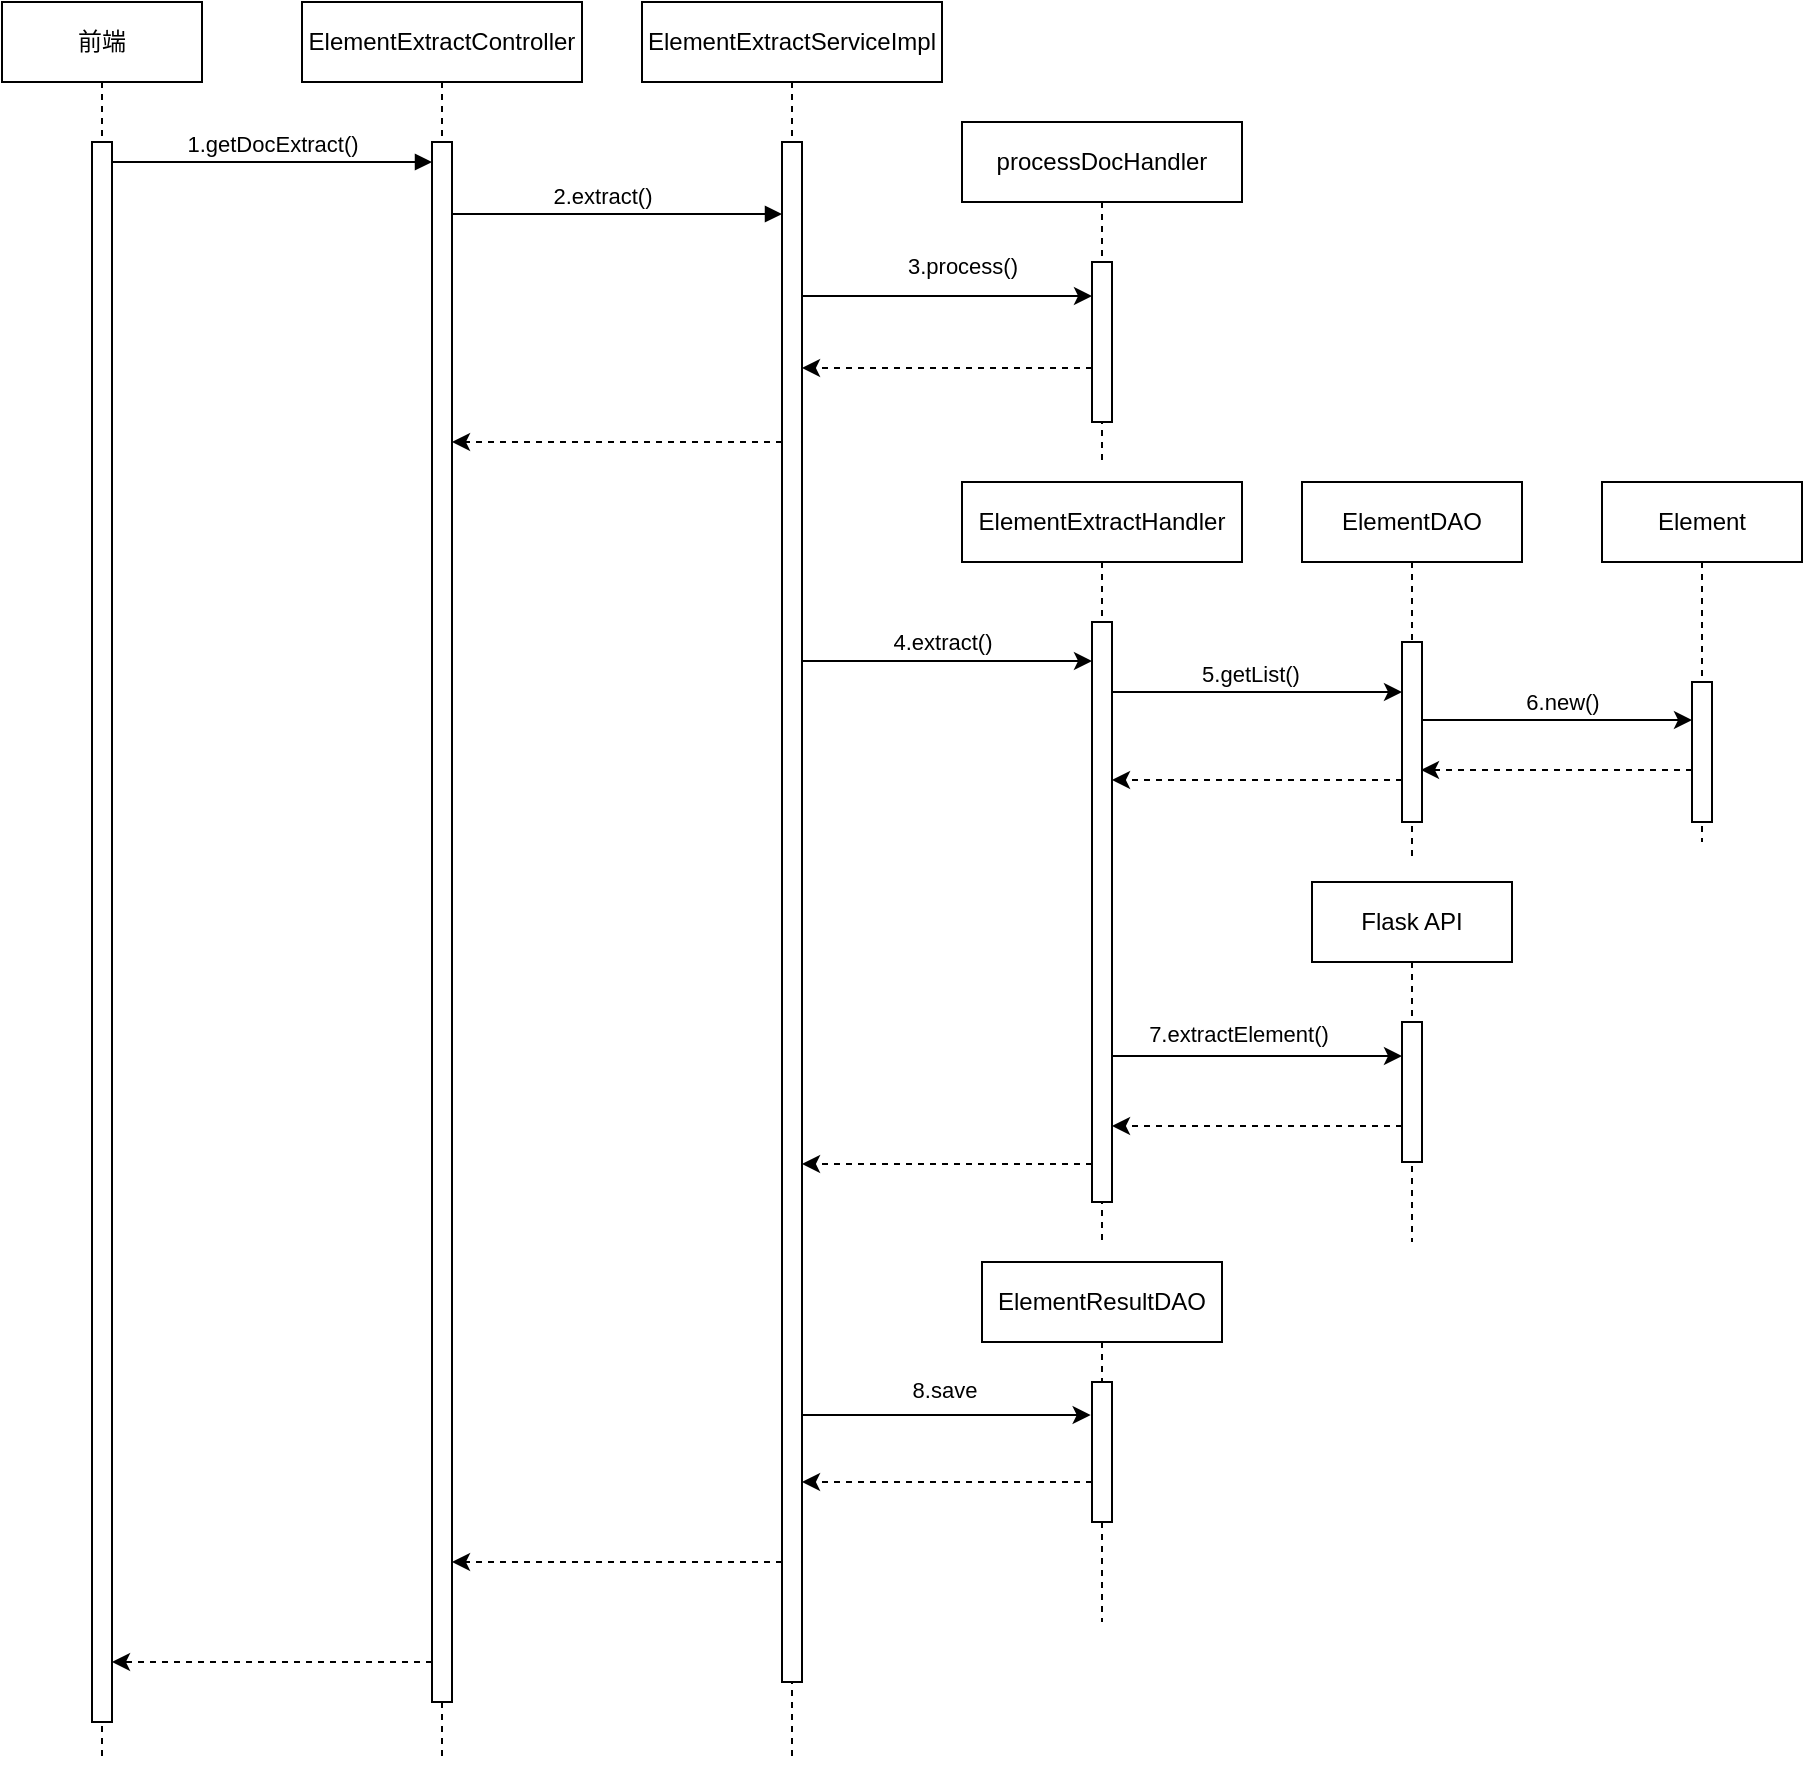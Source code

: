 <mxfile version="20.8.20" type="github">
  <diagram name="Page-1" id="2YBvvXClWsGukQMizWep">
    <mxGraphModel dx="830" dy="626" grid="1" gridSize="10" guides="1" tooltips="1" connect="1" arrows="1" fold="1" page="1" pageScale="1" pageWidth="850" pageHeight="1100" math="0" shadow="0">
      <root>
        <mxCell id="0" />
        <mxCell id="1" parent="0" />
        <mxCell id="aM9ryv3xv72pqoxQDRHE-1" value="前端" style="shape=umlLifeline;perimeter=lifelinePerimeter;whiteSpace=wrap;html=1;container=0;dropTarget=0;collapsible=0;recursiveResize=0;outlineConnect=0;portConstraint=eastwest;newEdgeStyle={&quot;edgeStyle&quot;:&quot;elbowEdgeStyle&quot;,&quot;elbow&quot;:&quot;vertical&quot;,&quot;curved&quot;:0,&quot;rounded&quot;:0};" parent="1" vertex="1">
          <mxGeometry x="50" y="40" width="100" height="880" as="geometry" />
        </mxCell>
        <mxCell id="aM9ryv3xv72pqoxQDRHE-2" value="" style="html=1;points=[];perimeter=orthogonalPerimeter;outlineConnect=0;targetShapes=umlLifeline;portConstraint=eastwest;newEdgeStyle={&quot;edgeStyle&quot;:&quot;elbowEdgeStyle&quot;,&quot;elbow&quot;:&quot;vertical&quot;,&quot;curved&quot;:0,&quot;rounded&quot;:0};" parent="aM9ryv3xv72pqoxQDRHE-1" vertex="1">
          <mxGeometry x="45" y="70" width="10" height="790" as="geometry" />
        </mxCell>
        <mxCell id="aM9ryv3xv72pqoxQDRHE-5" value="ElementExtractController" style="shape=umlLifeline;perimeter=lifelinePerimeter;whiteSpace=wrap;html=1;container=0;dropTarget=0;collapsible=0;recursiveResize=0;outlineConnect=0;portConstraint=eastwest;newEdgeStyle={&quot;edgeStyle&quot;:&quot;elbowEdgeStyle&quot;,&quot;elbow&quot;:&quot;vertical&quot;,&quot;curved&quot;:0,&quot;rounded&quot;:0};" parent="1" vertex="1">
          <mxGeometry x="200" y="40" width="140" height="880" as="geometry" />
        </mxCell>
        <mxCell id="aM9ryv3xv72pqoxQDRHE-6" value="" style="html=1;points=[];perimeter=orthogonalPerimeter;outlineConnect=0;targetShapes=umlLifeline;portConstraint=eastwest;newEdgeStyle={&quot;edgeStyle&quot;:&quot;elbowEdgeStyle&quot;,&quot;elbow&quot;:&quot;vertical&quot;,&quot;curved&quot;:0,&quot;rounded&quot;:0};" parent="aM9ryv3xv72pqoxQDRHE-5" vertex="1">
          <mxGeometry x="65" y="70" width="10" height="780" as="geometry" />
        </mxCell>
        <mxCell id="aM9ryv3xv72pqoxQDRHE-7" value="1.getDocExtract()" style="html=1;verticalAlign=bottom;endArrow=block;edgeStyle=elbowEdgeStyle;elbow=vertical;curved=0;rounded=0;" parent="1" source="aM9ryv3xv72pqoxQDRHE-2" target="aM9ryv3xv72pqoxQDRHE-6" edge="1">
          <mxGeometry relative="1" as="geometry">
            <mxPoint x="205" y="130" as="sourcePoint" />
            <Array as="points">
              <mxPoint x="190" y="120" />
            </Array>
            <mxPoint as="offset" />
          </mxGeometry>
        </mxCell>
        <mxCell id="aM9ryv3xv72pqoxQDRHE-9" value="2.extract()" style="html=1;verticalAlign=bottom;endArrow=block;edgeStyle=elbowEdgeStyle;elbow=vertical;curved=0;rounded=0;" parent="1" edge="1">
          <mxGeometry x="-0.091" relative="1" as="geometry">
            <mxPoint x="275" y="146" as="sourcePoint" />
            <Array as="points">
              <mxPoint x="280" y="146" />
            </Array>
            <mxPoint x="440" y="146" as="targetPoint" />
            <mxPoint as="offset" />
          </mxGeometry>
        </mxCell>
        <mxCell id="GEM0UlooVrI4eWI_wyiW-3" value="ElementExtractServiceImpl" style="shape=umlLifeline;perimeter=lifelinePerimeter;whiteSpace=wrap;html=1;container=0;dropTarget=0;collapsible=0;recursiveResize=0;outlineConnect=0;portConstraint=eastwest;newEdgeStyle={&quot;edgeStyle&quot;:&quot;elbowEdgeStyle&quot;,&quot;elbow&quot;:&quot;vertical&quot;,&quot;curved&quot;:0,&quot;rounded&quot;:0};" vertex="1" parent="1">
          <mxGeometry x="370" y="40" width="150" height="880" as="geometry" />
        </mxCell>
        <mxCell id="GEM0UlooVrI4eWI_wyiW-4" value="" style="html=1;points=[];perimeter=orthogonalPerimeter;outlineConnect=0;targetShapes=umlLifeline;portConstraint=eastwest;newEdgeStyle={&quot;edgeStyle&quot;:&quot;elbowEdgeStyle&quot;,&quot;elbow&quot;:&quot;vertical&quot;,&quot;curved&quot;:0,&quot;rounded&quot;:0};" vertex="1" parent="GEM0UlooVrI4eWI_wyiW-3">
          <mxGeometry x="70" y="70" width="10" height="770" as="geometry" />
        </mxCell>
        <mxCell id="GEM0UlooVrI4eWI_wyiW-5" value="processDocHandler" style="shape=umlLifeline;perimeter=lifelinePerimeter;whiteSpace=wrap;html=1;container=0;dropTarget=0;collapsible=0;recursiveResize=0;outlineConnect=0;portConstraint=eastwest;newEdgeStyle={&quot;edgeStyle&quot;:&quot;elbowEdgeStyle&quot;,&quot;elbow&quot;:&quot;vertical&quot;,&quot;curved&quot;:0,&quot;rounded&quot;:0};" vertex="1" parent="1">
          <mxGeometry x="530" y="100" width="140" height="170" as="geometry" />
        </mxCell>
        <mxCell id="GEM0UlooVrI4eWI_wyiW-6" value="" style="html=1;points=[];perimeter=orthogonalPerimeter;outlineConnect=0;targetShapes=umlLifeline;portConstraint=eastwest;newEdgeStyle={&quot;edgeStyle&quot;:&quot;elbowEdgeStyle&quot;,&quot;elbow&quot;:&quot;vertical&quot;,&quot;curved&quot;:0,&quot;rounded&quot;:0};" vertex="1" parent="GEM0UlooVrI4eWI_wyiW-5">
          <mxGeometry x="65" y="70" width="10" height="80" as="geometry" />
        </mxCell>
        <mxCell id="GEM0UlooVrI4eWI_wyiW-7" style="edgeStyle=elbowEdgeStyle;rounded=0;orthogonalLoop=1;jettySize=auto;html=1;elbow=vertical;curved=0;" edge="1" parent="1">
          <mxGeometry relative="1" as="geometry">
            <mxPoint x="450" y="187" as="sourcePoint" />
            <mxPoint x="595" y="187" as="targetPoint" />
          </mxGeometry>
        </mxCell>
        <mxCell id="GEM0UlooVrI4eWI_wyiW-8" value="3.process()" style="edgeLabel;html=1;align=center;verticalAlign=middle;resizable=0;points=[];" vertex="1" connectable="0" parent="GEM0UlooVrI4eWI_wyiW-7">
          <mxGeometry x="0.131" y="-3" relative="1" as="geometry">
            <mxPoint x="-2" y="-18" as="offset" />
          </mxGeometry>
        </mxCell>
        <mxCell id="GEM0UlooVrI4eWI_wyiW-9" style="edgeStyle=elbowEdgeStyle;rounded=0;orthogonalLoop=1;jettySize=auto;html=1;elbow=vertical;curved=0;dashed=1;" edge="1" parent="1">
          <mxGeometry relative="1" as="geometry">
            <mxPoint x="595" y="223" as="sourcePoint" />
            <mxPoint x="450" y="223" as="targetPoint" />
          </mxGeometry>
        </mxCell>
        <mxCell id="GEM0UlooVrI4eWI_wyiW-10" style="edgeStyle=elbowEdgeStyle;rounded=0;orthogonalLoop=1;jettySize=auto;html=1;elbow=vertical;curved=0;dashed=1;" edge="1" parent="1">
          <mxGeometry relative="1" as="geometry">
            <mxPoint x="440" y="260" as="sourcePoint" />
            <mxPoint x="275" y="260" as="targetPoint" />
          </mxGeometry>
        </mxCell>
        <mxCell id="GEM0UlooVrI4eWI_wyiW-11" value="ElementExtractHandler" style="shape=umlLifeline;perimeter=lifelinePerimeter;whiteSpace=wrap;html=1;container=0;dropTarget=0;collapsible=0;recursiveResize=0;outlineConnect=0;portConstraint=eastwest;newEdgeStyle={&quot;edgeStyle&quot;:&quot;elbowEdgeStyle&quot;,&quot;elbow&quot;:&quot;vertical&quot;,&quot;curved&quot;:0,&quot;rounded&quot;:0};" vertex="1" parent="1">
          <mxGeometry x="530" y="280" width="140" height="380" as="geometry" />
        </mxCell>
        <mxCell id="GEM0UlooVrI4eWI_wyiW-12" value="" style="html=1;points=[];perimeter=orthogonalPerimeter;outlineConnect=0;targetShapes=umlLifeline;portConstraint=eastwest;newEdgeStyle={&quot;edgeStyle&quot;:&quot;elbowEdgeStyle&quot;,&quot;elbow&quot;:&quot;vertical&quot;,&quot;curved&quot;:0,&quot;rounded&quot;:0};" vertex="1" parent="GEM0UlooVrI4eWI_wyiW-11">
          <mxGeometry x="65" y="70" width="10" height="290" as="geometry" />
        </mxCell>
        <mxCell id="GEM0UlooVrI4eWI_wyiW-13" style="edgeStyle=elbowEdgeStyle;rounded=0;orthogonalLoop=1;jettySize=auto;html=1;elbow=vertical;curved=0;" edge="1" parent="1" source="GEM0UlooVrI4eWI_wyiW-4">
          <mxGeometry relative="1" as="geometry">
            <mxPoint x="460" y="370" as="sourcePoint" />
            <mxPoint x="595" y="369.5" as="targetPoint" />
            <Array as="points" />
          </mxGeometry>
        </mxCell>
        <mxCell id="GEM0UlooVrI4eWI_wyiW-15" value="4.extract()" style="edgeLabel;html=1;align=center;verticalAlign=middle;resizable=0;points=[];" vertex="1" connectable="0" parent="GEM0UlooVrI4eWI_wyiW-13">
          <mxGeometry x="-0.034" relative="1" as="geometry">
            <mxPoint y="-10" as="offset" />
          </mxGeometry>
        </mxCell>
        <mxCell id="GEM0UlooVrI4eWI_wyiW-16" value="ElementDAO" style="shape=umlLifeline;perimeter=lifelinePerimeter;whiteSpace=wrap;html=1;container=0;dropTarget=0;collapsible=0;recursiveResize=0;outlineConnect=0;portConstraint=eastwest;newEdgeStyle={&quot;edgeStyle&quot;:&quot;elbowEdgeStyle&quot;,&quot;elbow&quot;:&quot;vertical&quot;,&quot;curved&quot;:0,&quot;rounded&quot;:0};" vertex="1" parent="1">
          <mxGeometry x="700" y="280" width="110" height="190" as="geometry" />
        </mxCell>
        <mxCell id="GEM0UlooVrI4eWI_wyiW-17" value="" style="html=1;points=[];perimeter=orthogonalPerimeter;outlineConnect=0;targetShapes=umlLifeline;portConstraint=eastwest;newEdgeStyle={&quot;edgeStyle&quot;:&quot;elbowEdgeStyle&quot;,&quot;elbow&quot;:&quot;vertical&quot;,&quot;curved&quot;:0,&quot;rounded&quot;:0};" vertex="1" parent="GEM0UlooVrI4eWI_wyiW-16">
          <mxGeometry x="50" y="80" width="10" height="90" as="geometry" />
        </mxCell>
        <mxCell id="GEM0UlooVrI4eWI_wyiW-18" value="Element" style="shape=umlLifeline;perimeter=lifelinePerimeter;whiteSpace=wrap;html=1;container=0;dropTarget=0;collapsible=0;recursiveResize=0;outlineConnect=0;portConstraint=eastwest;newEdgeStyle={&quot;edgeStyle&quot;:&quot;elbowEdgeStyle&quot;,&quot;elbow&quot;:&quot;vertical&quot;,&quot;curved&quot;:0,&quot;rounded&quot;:0};" vertex="1" parent="1">
          <mxGeometry x="850" y="280" width="100" height="180" as="geometry" />
        </mxCell>
        <mxCell id="GEM0UlooVrI4eWI_wyiW-19" value="" style="html=1;points=[];perimeter=orthogonalPerimeter;outlineConnect=0;targetShapes=umlLifeline;portConstraint=eastwest;newEdgeStyle={&quot;edgeStyle&quot;:&quot;elbowEdgeStyle&quot;,&quot;elbow&quot;:&quot;vertical&quot;,&quot;curved&quot;:0,&quot;rounded&quot;:0};" vertex="1" parent="GEM0UlooVrI4eWI_wyiW-18">
          <mxGeometry x="45" y="100" width="10" height="70" as="geometry" />
        </mxCell>
        <mxCell id="GEM0UlooVrI4eWI_wyiW-20" style="edgeStyle=elbowEdgeStyle;rounded=0;orthogonalLoop=1;jettySize=auto;html=1;elbow=vertical;curved=0;" edge="1" parent="1">
          <mxGeometry relative="1" as="geometry">
            <mxPoint x="605" y="385" as="sourcePoint" />
            <mxPoint x="750" y="385" as="targetPoint" />
          </mxGeometry>
        </mxCell>
        <mxCell id="GEM0UlooVrI4eWI_wyiW-21" value="5.getList()" style="edgeLabel;html=1;align=center;verticalAlign=middle;resizable=0;points=[];" vertex="1" connectable="0" parent="1">
          <mxGeometry x="690" y="380" as="geometry">
            <mxPoint x="-16" y="-4" as="offset" />
          </mxGeometry>
        </mxCell>
        <mxCell id="GEM0UlooVrI4eWI_wyiW-22" value="6.new()" style="edgeStyle=elbowEdgeStyle;rounded=0;orthogonalLoop=1;jettySize=auto;html=1;elbow=vertical;curved=0;" edge="1" parent="1" source="GEM0UlooVrI4eWI_wyiW-17" target="GEM0UlooVrI4eWI_wyiW-19">
          <mxGeometry x="0.037" y="9" relative="1" as="geometry">
            <mxPoint x="775" y="399" as="sourcePoint" />
            <mxPoint x="950" y="399" as="targetPoint" />
            <Array as="points">
              <mxPoint x="870" y="399" />
            </Array>
            <mxPoint as="offset" />
          </mxGeometry>
        </mxCell>
        <mxCell id="GEM0UlooVrI4eWI_wyiW-23" style="edgeStyle=elbowEdgeStyle;rounded=0;orthogonalLoop=1;jettySize=auto;html=1;elbow=vertical;curved=0;dashed=1;" edge="1" parent="1" source="GEM0UlooVrI4eWI_wyiW-19">
          <mxGeometry relative="1" as="geometry">
            <mxPoint x="950" y="424" as="sourcePoint" />
            <mxPoint x="759.5" y="424" as="targetPoint" />
          </mxGeometry>
        </mxCell>
        <mxCell id="GEM0UlooVrI4eWI_wyiW-24" style="edgeStyle=elbowEdgeStyle;rounded=0;orthogonalLoop=1;jettySize=auto;html=1;elbow=vertical;curved=0;dashed=1;" edge="1" parent="1">
          <mxGeometry relative="1" as="geometry">
            <mxPoint x="750" y="429" as="sourcePoint" />
            <mxPoint x="605" y="429" as="targetPoint" />
          </mxGeometry>
        </mxCell>
        <mxCell id="GEM0UlooVrI4eWI_wyiW-25" value="Flask API" style="shape=umlLifeline;perimeter=lifelinePerimeter;whiteSpace=wrap;html=1;container=0;dropTarget=0;collapsible=0;recursiveResize=0;outlineConnect=0;portConstraint=eastwest;newEdgeStyle={&quot;edgeStyle&quot;:&quot;elbowEdgeStyle&quot;,&quot;elbow&quot;:&quot;vertical&quot;,&quot;curved&quot;:0,&quot;rounded&quot;:0};" vertex="1" parent="1">
          <mxGeometry x="705" y="480" width="100" height="180" as="geometry" />
        </mxCell>
        <mxCell id="GEM0UlooVrI4eWI_wyiW-26" value="" style="html=1;points=[];perimeter=orthogonalPerimeter;outlineConnect=0;targetShapes=umlLifeline;portConstraint=eastwest;newEdgeStyle={&quot;edgeStyle&quot;:&quot;elbowEdgeStyle&quot;,&quot;elbow&quot;:&quot;vertical&quot;,&quot;curved&quot;:0,&quot;rounded&quot;:0};" vertex="1" parent="GEM0UlooVrI4eWI_wyiW-25">
          <mxGeometry x="45" y="70" width="10" height="70" as="geometry" />
        </mxCell>
        <mxCell id="GEM0UlooVrI4eWI_wyiW-27" style="edgeStyle=elbowEdgeStyle;rounded=0;orthogonalLoop=1;jettySize=auto;html=1;elbow=vertical;curved=0;" edge="1" parent="1">
          <mxGeometry relative="1" as="geometry">
            <mxPoint x="605" y="567" as="sourcePoint" />
            <mxPoint x="750" y="567" as="targetPoint" />
          </mxGeometry>
        </mxCell>
        <mxCell id="GEM0UlooVrI4eWI_wyiW-29" value="7.extractElement()" style="edgeLabel;html=1;align=center;verticalAlign=middle;resizable=0;points=[];" vertex="1" connectable="0" parent="GEM0UlooVrI4eWI_wyiW-27">
          <mxGeometry x="-0.149" y="-2" relative="1" as="geometry">
            <mxPoint x="1" y="-13" as="offset" />
          </mxGeometry>
        </mxCell>
        <mxCell id="GEM0UlooVrI4eWI_wyiW-28" style="edgeStyle=elbowEdgeStyle;rounded=0;orthogonalLoop=1;jettySize=auto;html=1;elbow=vertical;curved=0;dashed=1;" edge="1" parent="1">
          <mxGeometry relative="1" as="geometry">
            <mxPoint x="750" y="602" as="sourcePoint" />
            <mxPoint x="605" y="602" as="targetPoint" />
          </mxGeometry>
        </mxCell>
        <mxCell id="GEM0UlooVrI4eWI_wyiW-30" style="edgeStyle=elbowEdgeStyle;rounded=0;orthogonalLoop=1;jettySize=auto;html=1;elbow=vertical;curved=0;dashed=1;" edge="1" parent="1">
          <mxGeometry relative="1" as="geometry">
            <mxPoint x="595" y="621" as="sourcePoint" />
            <mxPoint x="450" y="621" as="targetPoint" />
          </mxGeometry>
        </mxCell>
        <mxCell id="GEM0UlooVrI4eWI_wyiW-31" value="ElementResultDAO" style="shape=umlLifeline;perimeter=lifelinePerimeter;whiteSpace=wrap;html=1;container=0;dropTarget=0;collapsible=0;recursiveResize=0;outlineConnect=0;portConstraint=eastwest;newEdgeStyle={&quot;edgeStyle&quot;:&quot;elbowEdgeStyle&quot;,&quot;elbow&quot;:&quot;vertical&quot;,&quot;curved&quot;:0,&quot;rounded&quot;:0};" vertex="1" parent="1">
          <mxGeometry x="540" y="670" width="120" height="180" as="geometry" />
        </mxCell>
        <mxCell id="GEM0UlooVrI4eWI_wyiW-32" value="" style="html=1;points=[];perimeter=orthogonalPerimeter;outlineConnect=0;targetShapes=umlLifeline;portConstraint=eastwest;newEdgeStyle={&quot;edgeStyle&quot;:&quot;elbowEdgeStyle&quot;,&quot;elbow&quot;:&quot;vertical&quot;,&quot;curved&quot;:0,&quot;rounded&quot;:0};" vertex="1" parent="GEM0UlooVrI4eWI_wyiW-31">
          <mxGeometry x="55" y="60" width="10" height="70" as="geometry" />
        </mxCell>
        <mxCell id="GEM0UlooVrI4eWI_wyiW-33" style="edgeStyle=elbowEdgeStyle;rounded=0;orthogonalLoop=1;jettySize=auto;html=1;elbow=vertical;curved=0;entryX=-0.067;entryY=0.233;entryDx=0;entryDy=0;entryPerimeter=0;" edge="1" parent="1" source="GEM0UlooVrI4eWI_wyiW-4" target="GEM0UlooVrI4eWI_wyiW-32">
          <mxGeometry relative="1" as="geometry" />
        </mxCell>
        <mxCell id="GEM0UlooVrI4eWI_wyiW-37" value="8.save" style="edgeLabel;html=1;align=center;verticalAlign=middle;resizable=0;points=[];" vertex="1" connectable="0" parent="GEM0UlooVrI4eWI_wyiW-33">
          <mxGeometry x="0.444" y="1" relative="1" as="geometry">
            <mxPoint x="-34" y="-12" as="offset" />
          </mxGeometry>
        </mxCell>
        <mxCell id="GEM0UlooVrI4eWI_wyiW-34" style="edgeStyle=elbowEdgeStyle;rounded=0;orthogonalLoop=1;jettySize=auto;html=1;elbow=vertical;curved=0;dashed=1;" edge="1" parent="1" source="GEM0UlooVrI4eWI_wyiW-32" target="GEM0UlooVrI4eWI_wyiW-4">
          <mxGeometry relative="1" as="geometry">
            <Array as="points">
              <mxPoint x="510" y="780" />
            </Array>
          </mxGeometry>
        </mxCell>
        <mxCell id="GEM0UlooVrI4eWI_wyiW-35" style="edgeStyle=elbowEdgeStyle;rounded=0;orthogonalLoop=1;jettySize=auto;html=1;elbow=vertical;curved=0;dashed=1;" edge="1" parent="1" source="GEM0UlooVrI4eWI_wyiW-4" target="aM9ryv3xv72pqoxQDRHE-6">
          <mxGeometry relative="1" as="geometry">
            <Array as="points">
              <mxPoint x="360" y="820" />
            </Array>
          </mxGeometry>
        </mxCell>
        <mxCell id="GEM0UlooVrI4eWI_wyiW-36" style="edgeStyle=elbowEdgeStyle;rounded=0;orthogonalLoop=1;jettySize=auto;html=1;elbow=vertical;curved=0;dashed=1;" edge="1" parent="1" source="aM9ryv3xv72pqoxQDRHE-6" target="aM9ryv3xv72pqoxQDRHE-2">
          <mxGeometry relative="1" as="geometry">
            <Array as="points">
              <mxPoint x="180" y="870" />
            </Array>
          </mxGeometry>
        </mxCell>
      </root>
    </mxGraphModel>
  </diagram>
</mxfile>
